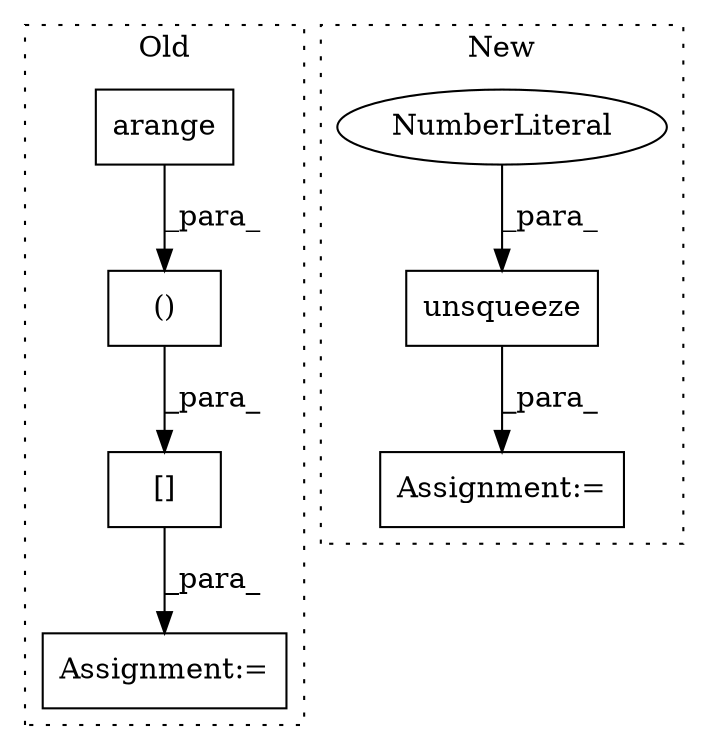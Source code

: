 digraph G {
subgraph cluster0 {
1 [label="arange" a="32" s="3059,3078" l="7,1" shape="box"];
4 [label="Assignment:=" a="7" s="2992" l="1" shape="box"];
6 [label="()" a="106" s="3005" l="88" shape="box"];
7 [label="[]" a="2" s="2993,3093" l="12,2" shape="box"];
label = "Old";
style="dotted";
}
subgraph cluster1 {
2 [label="unsqueeze" a="32" s="2975,2986" l="10,1" shape="box"];
3 [label="NumberLiteral" a="34" s="2985" l="1" shape="ellipse"];
5 [label="Assignment:=" a="7" s="2960" l="2" shape="box"];
label = "New";
style="dotted";
}
1 -> 6 [label="_para_"];
2 -> 5 [label="_para_"];
3 -> 2 [label="_para_"];
6 -> 7 [label="_para_"];
7 -> 4 [label="_para_"];
}